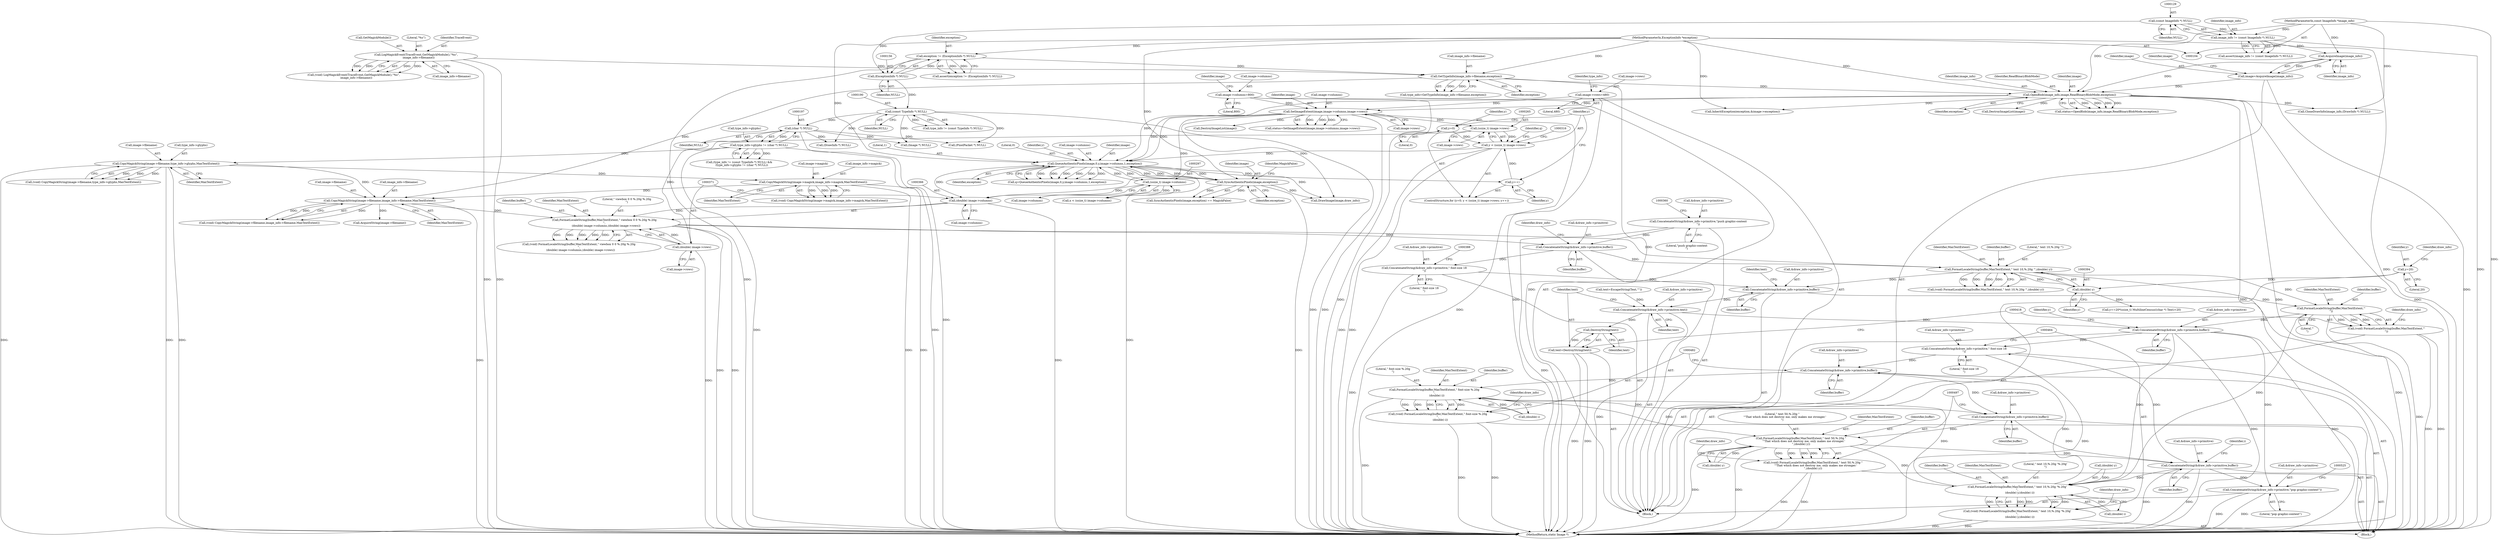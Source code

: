 digraph "0_ImageMagick_f6e9d0d9955e85bdd7540b251cd50d598dacc5e6_65@pointer" {
"1000396" [label="(Call,ConcatenateString(&draw_info->primitive,buffer))"];
"1000381" [label="(Call,ConcatenateString(&draw_info->primitive,\" font-size 18\n\"))"];
"1000375" [label="(Call,ConcatenateString(&draw_info->primitive,buffer))"];
"1000353" [label="(Call,ConcatenateString(&draw_info->primitive,\"push graphic-context\n\"))"];
"1000361" [label="(Call,FormatLocaleString(buffer,MaxTextExtent,\" viewbox 0 0 %.20g %.20g\n\",\n    (double) image->columns,(double) image->rows))"];
"1000327" [label="(Call,CopyMagickString(image->filename,image_info->filename,MaxTextExtent))"];
"1000201" [label="(Call,CopyMagickString(image->filename,type_info->glyphs,MaxTextExtent))"];
"1000192" [label="(Call,type_info->glyphs != (char *) NULL)"];
"1000196" [label="(Call,(char *) NULL)"];
"1000189" [label="(Call,(const TypeInfo *) NULL)"];
"1000155" [label="(Call,(ExceptionInfo *) NULL)"];
"1000128" [label="(Call,(const ImageInfo *) NULL)"];
"1000180" [label="(Call,GetTypeInfo(image_info->filename,exception))"];
"1000145" [label="(Call,LogMagickEvent(TraceEvent,GetMagickModule(),\"%s\",\n      image_info->filename))"];
"1000153" [label="(Call,exception != (ExceptionInfo *) NULL)"];
"1000106" [label="(MethodParameterIn,ExceptionInfo *exception)"];
"1000317" [label="(Call,CopyMagickString(image->magick,image_info->magick,MaxTextExtent))"];
"1000365" [label="(Call,(double) image->columns)"];
"1000296" [label="(Call,(ssize_t) image->columns)"];
"1000274" [label="(Call,QueueAuthenticPixels(image,0,y,image->columns,1,exception))"];
"1000310" [label="(Call,SyncAuthenticPixels(image,exception))"];
"1000231" [label="(Call,SetImageExtent(image,image->columns,image->rows))"];
"1000211" [label="(Call,OpenBlob(image_info,image,ReadBinaryBlobMode,exception))"];
"1000166" [label="(Call,AcquireImage(image_info))"];
"1000126" [label="(Call,image_info != (const ImageInfo *) NULL)"];
"1000105" [label="(MethodParameterIn,const ImageInfo *image_info)"];
"1000164" [label="(Call,image=AcquireImage(image_info))"];
"1000168" [label="(Call,image->columns=800)"];
"1000173" [label="(Call,image->rows=480)"];
"1000262" [label="(Call,y < (ssize_t) image->rows)"];
"1000259" [label="(Call,y=0)"];
"1000269" [label="(Call,y++)"];
"1000264" [label="(Call,(ssize_t) image->rows)"];
"1000370" [label="(Call,(double) image->rows)"];
"1000389" [label="(Call,FormatLocaleString(buffer,MaxTextExtent,\" text 10,%.20g '\",(double) y))"];
"1000393" [label="(Call,(double) y)"];
"1000335" [label="(Call,y=20)"];
"1000407" [label="(Call,ConcatenateString(&draw_info->primitive,text))"];
"1000415" [label="(Call,DestroyString(text))"];
"1000413" [label="(Call,text=DestroyString(text))"];
"1000423" [label="(Call,ConcatenateString(&draw_info->primitive,buffer))"];
"1000457" [label="(Call,ConcatenateString(&draw_info->primitive,\" font-size 18\n\"))"];
"1000475" [label="(Call,ConcatenateString(&draw_info->primitive,buffer))"];
"1000483" [label="(Call,FormatLocaleString(buffer,MaxTextExtent,\" font-size %.20g\n\",\n      (double) i))"];
"1000481" [label="(Call,(void) FormatLocaleString(buffer,MaxTextExtent,\" font-size %.20g\n\",\n      (double) i))"];
"1000490" [label="(Call,ConcatenateString(&draw_info->primitive,buffer))"];
"1000498" [label="(Call,FormatLocaleString(buffer,MaxTextExtent,\" text 50,%.20g \"\n      \"'That which does not destroy me, only makes me stronger.'\n\",(double) y))"];
"1000465" [label="(Call,FormatLocaleString(buffer,MaxTextExtent,\" text 10,%.20g '%.20g'\n\",\n      (double) y,(double) i))"];
"1000463" [label="(Call,(void) FormatLocaleString(buffer,MaxTextExtent,\" text 10,%.20g '%.20g'\n\",\n      (double) y,(double) i))"];
"1000496" [label="(Call,(void) FormatLocaleString(buffer,MaxTextExtent,\" text 50,%.20g \"\n      \"'That which does not destroy me, only makes me stronger.'\n\",(double) y))"];
"1000505" [label="(Call,ConcatenateString(&draw_info->primitive,buffer))"];
"1000518" [label="(Call,ConcatenateString(&draw_info->primitive,\"pop graphic-context\"))"];
"1000419" [label="(Call,FormatLocaleString(buffer,MaxTextExtent,\"'\n\"))"];
"1000417" [label="(Call,(void) FormatLocaleString(buffer,MaxTextExtent,\"'\n\"))"];
"1000309" [label="(Call,SyncAuthenticPixels(image,exception) == MagickFalse)"];
"1000146" [label="(Identifier,TraceEvent)"];
"1000339" [label="(Identifier,draw_info)"];
"1000145" [label="(Call,LogMagickEvent(TraceEvent,GetMagickModule(),\"%s\",\n      image_info->filename))"];
"1000386" [label="(Literal,\" font-size 18\n\")"];
"1000311" [label="(Identifier,image)"];
"1000376" [label="(Call,&draw_info->primitive)"];
"1000417" [label="(Call,(void) FormatLocaleString(buffer,MaxTextExtent,\"'\n\"))"];
"1000413" [label="(Call,text=DestroyString(text))"];
"1000486" [label="(Literal,\" font-size %.20g\n\")"];
"1000193" [label="(Call,type_info->glyphs)"];
"1000186" [label="(Call,(type_info != (const TypeInfo *) NULL) &&\n      (type_info->glyphs != (char *) NULL))"];
"1000335" [label="(Call,y=20)"];
"1000419" [label="(Call,FormatLocaleString(buffer,MaxTextExtent,\"'\n\"))"];
"1000170" [label="(Identifier,image)"];
"1000258" [label="(ControlStructure,for (y=0; y < (ssize_t) image->rows; y++))"];
"1000422" [label="(Literal,\"'\n\")"];
"1000382" [label="(Call,&draw_info->primitive)"];
"1000498" [label="(Call,FormatLocaleString(buffer,MaxTextExtent,\" text 50,%.20g \"\n      \"'That which does not destroy me, only makes me stronger.'\n\",(double) y))"];
"1000416" [label="(Identifier,text)"];
"1000364" [label="(Literal,\" viewbox 0 0 %.20g %.20g\n\")"];
"1000318" [label="(Call,image->magick)"];
"1000166" [label="(Call,AcquireImage(image_info))"];
"1000331" [label="(Call,image_info->filename)"];
"1000181" [label="(Call,image_info->filename)"];
"1000294" [label="(Call,x < (ssize_t) image->columns)"];
"1000428" [label="(Identifier,buffer)"];
"1000420" [label="(Identifier,buffer)"];
"1000403" [label="(Identifier,text)"];
"1000281" [label="(Literal,1)"];
"1000276" [label="(Literal,0)"];
"1000263" [label="(Identifier,y)"];
"1000362" [label="(Identifier,buffer)"];
"1000465" [label="(Call,FormatLocaleString(buffer,MaxTextExtent,\" text 10,%.20g '%.20g'\n\",\n      (double) y,(double) i))"];
"1000500" [label="(Identifier,MaxTextExtent)"];
"1000458" [label="(Call,&draw_info->primitive)"];
"1000213" [label="(Identifier,image)"];
"1000251" [label="(Call,DestroyImageList(image))"];
"1000215" [label="(Identifier,exception)"];
"1000179" [label="(Identifier,type_info)"];
"1000205" [label="(Call,type_info->glyphs)"];
"1000260" [label="(Identifier,y)"];
"1000202" [label="(Call,image->filename)"];
"1000407" [label="(Call,ConcatenateString(&draw_info->primitive,text))"];
"1000201" [label="(Call,CopyMagickString(image->filename,type_info->glyphs,MaxTextExtent))"];
"1000154" [label="(Identifier,exception)"];
"1000499" [label="(Identifier,buffer)"];
"1000493" [label="(Identifier,draw_info)"];
"1000336" [label="(Identifier,y)"];
"1000483" [label="(Call,FormatLocaleString(buffer,MaxTextExtent,\" font-size %.20g\n\",\n      (double) i))"];
"1000505" [label="(Call,ConcatenateString(&draw_info->primitive,buffer))"];
"1000421" [label="(Identifier,MaxTextExtent)"];
"1000130" [label="(Identifier,NULL)"];
"1000540" [label="(MethodReturn,static Image *)"];
"1000192" [label="(Call,type_info->glyphs != (char *) NULL)"];
"1000491" [label="(Call,&draw_info->primitive)"];
"1000286" [label="(Call,(PixelPacket *) NULL)"];
"1000508" [label="(Identifier,draw_info)"];
"1000277" [label="(Identifier,y)"];
"1000472" [label="(Call,(double) i)"];
"1000278" [label="(Call,image->columns)"];
"1000462" [label="(Literal,\" font-size 18\n\")"];
"1000212" [label="(Identifier,image_info)"];
"1000189" [label="(Call,(const TypeInfo *) NULL)"];
"1000393" [label="(Call,(double) y)"];
"1000487" [label="(Call,(double) i)"];
"1000423" [label="(Call,ConcatenateString(&draw_info->primitive,buffer))"];
"1000526" [label="(Call,DrawImage(image,draw_info))"];
"1000315" [label="(Call,(void) CopyMagickString(image->magick,image_info->magick,MaxTextExtent))"];
"1000296" [label="(Call,(ssize_t) image->columns)"];
"1000175" [label="(Identifier,image)"];
"1000164" [label="(Call,image=AcquireImage(image_info))"];
"1000168" [label="(Call,image->columns=800)"];
"1000269" [label="(Call,y++)"];
"1000485" [label="(Identifier,MaxTextExtent)"];
"1000506" [label="(Call,&draw_info->primitive)"];
"1000226" [label="(Call,(Image *) NULL)"];
"1000273" [label="(Identifier,q)"];
"1000147" [label="(Call,GetMagickModule())"];
"1000261" [label="(Literal,0)"];
"1000412" [label="(Identifier,text)"];
"1000415" [label="(Call,DestroyString(text))"];
"1000457" [label="(Call,ConcatenateString(&draw_info->primitive,\" font-size 18\n\"))"];
"1000451" [label="(Block,)"];
"1000476" [label="(Call,&draw_info->primitive)"];
"1000312" [label="(Identifier,exception)"];
"1000480" [label="(Identifier,buffer)"];
"1000359" [label="(Call,(void) FormatLocaleString(buffer,MaxTextExtent,\" viewbox 0 0 %.20g %.20g\n\",\n    (double) image->columns,(double) image->rows))"];
"1000502" [label="(Call,(double) y)"];
"1000196" [label="(Call,(char *) NULL)"];
"1000229" [label="(Call,status=SetImageExtent(image,image->columns,image->rows))"];
"1000157" [label="(Identifier,NULL)"];
"1000223" [label="(Call,DestroyImageList(image))"];
"1000387" [label="(Call,(void) FormatLocaleString(buffer,MaxTextExtent,\" text 10,%.20g '\",(double) y))"];
"1000402" [label="(Call,text=EscapeString(Text,'\"'))"];
"1000363" [label="(Identifier,MaxTextExtent)"];
"1000349" [label="(Call,AcquireString(image->filename))"];
"1000153" [label="(Call,exception != (ExceptionInfo *) NULL)"];
"1000211" [label="(Call,OpenBlob(image_info,image,ReadBinaryBlobMode,exception))"];
"1000518" [label="(Call,ConcatenateString(&draw_info->primitive,\"pop graphic-context\"))"];
"1000173" [label="(Call,image->rows=480)"];
"1000107" [label="(Block,)"];
"1000429" [label="(Call,y+=20*(ssize_t) MultilineCensus((char *) Text)+20)"];
"1000484" [label="(Identifier,buffer)"];
"1000262" [label="(Call,y < (ssize_t) image->rows)"];
"1000187" [label="(Call,type_info != (const TypeInfo *) NULL)"];
"1000270" [label="(Identifier,y)"];
"1000105" [label="(MethodParameterIn,const ImageInfo *image_info)"];
"1000490" [label="(Call,ConcatenateString(&draw_info->primitive,buffer))"];
"1000469" [label="(Call,(double) y)"];
"1000414" [label="(Identifier,text)"];
"1000172" [label="(Literal,800)"];
"1000327" [label="(Call,CopyMagickString(image->filename,image_info->filename,MaxTextExtent))"];
"1000165" [label="(Identifier,image)"];
"1000232" [label="(Identifier,image)"];
"1000209" [label="(Call,status=OpenBlob(image_info,image,ReadBinaryBlobMode,exception))"];
"1000372" [label="(Call,image->rows)"];
"1000340" [label="(Call,CloneDrawInfo(image_info,(DrawInfo *) NULL))"];
"1000354" [label="(Call,&draw_info->primitive)"];
"1000236" [label="(Call,image->rows)"];
"1000342" [label="(Call,(DrawInfo *) NULL)"];
"1000282" [label="(Identifier,exception)"];
"1000199" [label="(Call,(void) CopyMagickString(image->filename,type_info->glyphs,MaxTextExtent))"];
"1000155" [label="(Call,(ExceptionInfo *) NULL)"];
"1000408" [label="(Call,&draw_info->primitive)"];
"1000143" [label="(Call,(void) LogMagickEvent(TraceEvent,GetMagickModule(),\"%s\",\n      image_info->filename))"];
"1000177" [label="(Literal,480)"];
"1000381" [label="(Call,ConcatenateString(&draw_info->primitive,\" font-size 18\n\"))"];
"1000167" [label="(Identifier,image_info)"];
"1000184" [label="(Identifier,exception)"];
"1000214" [label="(Identifier,ReadBinaryBlobMode)"];
"1000395" [label="(Identifier,y)"];
"1000174" [label="(Call,image->rows)"];
"1000481" [label="(Call,(void) FormatLocaleString(buffer,MaxTextExtent,\" font-size %.20g\n\",\n      (double) i))"];
"1000208" [label="(Identifier,MaxTextExtent)"];
"1000128" [label="(Call,(const ImageInfo *) NULL)"];
"1000324" [label="(Identifier,MaxTextExtent)"];
"1000463" [label="(Call,(void) FormatLocaleString(buffer,MaxTextExtent,\" text 10,%.20g '%.20g'\n\",\n      (double) y,(double) i))"];
"1000519" [label="(Call,&draw_info->primitive)"];
"1000358" [label="(Literal,\"push graphic-context\n\")"];
"1000106" [label="(MethodParameterIn,ExceptionInfo *exception)"];
"1000466" [label="(Identifier,buffer)"];
"1000274" [label="(Call,QueueAuthenticPixels(image,0,y,image->columns,1,exception))"];
"1000298" [label="(Call,image->columns)"];
"1000397" [label="(Call,&draw_info->primitive)"];
"1000191" [label="(Identifier,NULL)"];
"1000496" [label="(Call,(void) FormatLocaleString(buffer,MaxTextExtent,\" text 50,%.20g \"\n      \"'That which does not destroy me, only makes me stronger.'\n\",(double) y))"];
"1000365" [label="(Call,(double) image->columns)"];
"1000149" [label="(Call,image_info->filename)"];
"1000272" [label="(Call,q=QueueAuthenticPixels(image,0,y,image->columns,1,exception))"];
"1000264" [label="(Call,(ssize_t) image->rows)"];
"1000523" [label="(Literal,\"pop graphic-context\")"];
"1000361" [label="(Call,FormatLocaleString(buffer,MaxTextExtent,\" viewbox 0 0 %.20g %.20g\n\",\n    (double) image->columns,(double) image->rows))"];
"1000313" [label="(Identifier,MagickFalse)"];
"1000513" [label="(Identifier,i)"];
"1000266" [label="(Call,image->rows)"];
"1000389" [label="(Call,FormatLocaleString(buffer,MaxTextExtent,\" text 10,%.20g '\",(double) y))"];
"1000495" [label="(Identifier,buffer)"];
"1000317" [label="(Call,CopyMagickString(image->magick,image_info->magick,MaxTextExtent))"];
"1000334" [label="(Identifier,MaxTextExtent)"];
"1000233" [label="(Call,image->columns)"];
"1000353" [label="(Call,ConcatenateString(&draw_info->primitive,\"push graphic-context\n\"))"];
"1000510" [label="(Identifier,buffer)"];
"1000244" [label="(Call,InheritException(exception,&image->exception))"];
"1000380" [label="(Identifier,buffer)"];
"1000467" [label="(Identifier,MaxTextExtent)"];
"1000275" [label="(Identifier,image)"];
"1000152" [label="(Call,assert(exception != (ExceptionInfo *) NULL))"];
"1000126" [label="(Call,image_info != (const ImageInfo *) NULL)"];
"1000391" [label="(Identifier,MaxTextExtent)"];
"1000325" [label="(Call,(void) CopyMagickString(image->filename,image_info->filename,MaxTextExtent))"];
"1000180" [label="(Call,GetTypeInfo(image_info->filename,exception))"];
"1000321" [label="(Call,image_info->magick)"];
"1000127" [label="(Identifier,image_info)"];
"1000424" [label="(Call,&draw_info->primitive)"];
"1000148" [label="(Literal,\"%s\")"];
"1000198" [label="(Identifier,NULL)"];
"1000125" [label="(Call,assert(image_info != (const ImageInfo *) NULL))"];
"1000401" [label="(Identifier,buffer)"];
"1000478" [label="(Identifier,draw_info)"];
"1000384" [label="(Identifier,draw_info)"];
"1000178" [label="(Call,type_info=GetTypeInfo(image_info->filename,exception))"];
"1000396" [label="(Call,ConcatenateString(&draw_info->primitive,buffer))"];
"1000259" [label="(Call,y=0)"];
"1000390" [label="(Identifier,buffer)"];
"1000375" [label="(Call,ConcatenateString(&draw_info->primitive,buffer))"];
"1000328" [label="(Call,image->filename)"];
"1000468" [label="(Literal,\" text 10,%.20g '%.20g'\n\")"];
"1000367" [label="(Call,image->columns)"];
"1000169" [label="(Call,image->columns)"];
"1000501" [label="(Literal,\" text 50,%.20g \"\n      \"'That which does not destroy me, only makes me stronger.'\n\")"];
"1000426" [label="(Identifier,draw_info)"];
"1000231" [label="(Call,SetImageExtent(image,image->columns,image->rows))"];
"1000337" [label="(Literal,20)"];
"1000430" [label="(Identifier,y)"];
"1000475" [label="(Call,ConcatenateString(&draw_info->primitive,buffer))"];
"1000310" [label="(Call,SyncAuthenticPixels(image,exception))"];
"1000392" [label="(Literal,\" text 10,%.20g '\")"];
"1000370" [label="(Call,(double) image->rows)"];
"1000396" -> "1000107"  [label="AST: "];
"1000396" -> "1000401"  [label="CFG: "];
"1000397" -> "1000396"  [label="AST: "];
"1000401" -> "1000396"  [label="AST: "];
"1000403" -> "1000396"  [label="CFG: "];
"1000381" -> "1000396"  [label="DDG: "];
"1000389" -> "1000396"  [label="DDG: "];
"1000396" -> "1000407"  [label="DDG: "];
"1000396" -> "1000419"  [label="DDG: "];
"1000381" -> "1000107"  [label="AST: "];
"1000381" -> "1000386"  [label="CFG: "];
"1000382" -> "1000381"  [label="AST: "];
"1000386" -> "1000381"  [label="AST: "];
"1000388" -> "1000381"  [label="CFG: "];
"1000381" -> "1000540"  [label="DDG: "];
"1000375" -> "1000381"  [label="DDG: "];
"1000375" -> "1000107"  [label="AST: "];
"1000375" -> "1000380"  [label="CFG: "];
"1000376" -> "1000375"  [label="AST: "];
"1000380" -> "1000375"  [label="AST: "];
"1000384" -> "1000375"  [label="CFG: "];
"1000353" -> "1000375"  [label="DDG: "];
"1000361" -> "1000375"  [label="DDG: "];
"1000375" -> "1000389"  [label="DDG: "];
"1000353" -> "1000107"  [label="AST: "];
"1000353" -> "1000358"  [label="CFG: "];
"1000354" -> "1000353"  [label="AST: "];
"1000358" -> "1000353"  [label="AST: "];
"1000360" -> "1000353"  [label="CFG: "];
"1000353" -> "1000540"  [label="DDG: "];
"1000361" -> "1000359"  [label="AST: "];
"1000361" -> "1000370"  [label="CFG: "];
"1000362" -> "1000361"  [label="AST: "];
"1000363" -> "1000361"  [label="AST: "];
"1000364" -> "1000361"  [label="AST: "];
"1000365" -> "1000361"  [label="AST: "];
"1000370" -> "1000361"  [label="AST: "];
"1000359" -> "1000361"  [label="CFG: "];
"1000361" -> "1000540"  [label="DDG: "];
"1000361" -> "1000540"  [label="DDG: "];
"1000361" -> "1000359"  [label="DDG: "];
"1000361" -> "1000359"  [label="DDG: "];
"1000361" -> "1000359"  [label="DDG: "];
"1000361" -> "1000359"  [label="DDG: "];
"1000361" -> "1000359"  [label="DDG: "];
"1000327" -> "1000361"  [label="DDG: "];
"1000365" -> "1000361"  [label="DDG: "];
"1000370" -> "1000361"  [label="DDG: "];
"1000361" -> "1000389"  [label="DDG: "];
"1000327" -> "1000325"  [label="AST: "];
"1000327" -> "1000334"  [label="CFG: "];
"1000328" -> "1000327"  [label="AST: "];
"1000331" -> "1000327"  [label="AST: "];
"1000334" -> "1000327"  [label="AST: "];
"1000325" -> "1000327"  [label="CFG: "];
"1000327" -> "1000540"  [label="DDG: "];
"1000327" -> "1000325"  [label="DDG: "];
"1000327" -> "1000325"  [label="DDG: "];
"1000327" -> "1000325"  [label="DDG: "];
"1000201" -> "1000327"  [label="DDG: "];
"1000180" -> "1000327"  [label="DDG: "];
"1000317" -> "1000327"  [label="DDG: "];
"1000327" -> "1000349"  [label="DDG: "];
"1000201" -> "1000199"  [label="AST: "];
"1000201" -> "1000208"  [label="CFG: "];
"1000202" -> "1000201"  [label="AST: "];
"1000205" -> "1000201"  [label="AST: "];
"1000208" -> "1000201"  [label="AST: "];
"1000199" -> "1000201"  [label="CFG: "];
"1000201" -> "1000540"  [label="DDG: "];
"1000201" -> "1000540"  [label="DDG: "];
"1000201" -> "1000540"  [label="DDG: "];
"1000201" -> "1000199"  [label="DDG: "];
"1000201" -> "1000199"  [label="DDG: "];
"1000201" -> "1000199"  [label="DDG: "];
"1000192" -> "1000201"  [label="DDG: "];
"1000201" -> "1000317"  [label="DDG: "];
"1000192" -> "1000186"  [label="AST: "];
"1000192" -> "1000196"  [label="CFG: "];
"1000193" -> "1000192"  [label="AST: "];
"1000196" -> "1000192"  [label="AST: "];
"1000186" -> "1000192"  [label="CFG: "];
"1000192" -> "1000540"  [label="DDG: "];
"1000192" -> "1000540"  [label="DDG: "];
"1000192" -> "1000186"  [label="DDG: "];
"1000192" -> "1000186"  [label="DDG: "];
"1000196" -> "1000192"  [label="DDG: "];
"1000196" -> "1000198"  [label="CFG: "];
"1000197" -> "1000196"  [label="AST: "];
"1000198" -> "1000196"  [label="AST: "];
"1000196" -> "1000540"  [label="DDG: "];
"1000189" -> "1000196"  [label="DDG: "];
"1000196" -> "1000226"  [label="DDG: "];
"1000196" -> "1000286"  [label="DDG: "];
"1000196" -> "1000342"  [label="DDG: "];
"1000189" -> "1000187"  [label="AST: "];
"1000189" -> "1000191"  [label="CFG: "];
"1000190" -> "1000189"  [label="AST: "];
"1000191" -> "1000189"  [label="AST: "];
"1000187" -> "1000189"  [label="CFG: "];
"1000189" -> "1000540"  [label="DDG: "];
"1000189" -> "1000187"  [label="DDG: "];
"1000155" -> "1000189"  [label="DDG: "];
"1000189" -> "1000226"  [label="DDG: "];
"1000189" -> "1000286"  [label="DDG: "];
"1000189" -> "1000342"  [label="DDG: "];
"1000155" -> "1000153"  [label="AST: "];
"1000155" -> "1000157"  [label="CFG: "];
"1000156" -> "1000155"  [label="AST: "];
"1000157" -> "1000155"  [label="AST: "];
"1000153" -> "1000155"  [label="CFG: "];
"1000155" -> "1000153"  [label="DDG: "];
"1000128" -> "1000155"  [label="DDG: "];
"1000128" -> "1000126"  [label="AST: "];
"1000128" -> "1000130"  [label="CFG: "];
"1000129" -> "1000128"  [label="AST: "];
"1000130" -> "1000128"  [label="AST: "];
"1000126" -> "1000128"  [label="CFG: "];
"1000128" -> "1000126"  [label="DDG: "];
"1000180" -> "1000178"  [label="AST: "];
"1000180" -> "1000184"  [label="CFG: "];
"1000181" -> "1000180"  [label="AST: "];
"1000184" -> "1000180"  [label="AST: "];
"1000178" -> "1000180"  [label="CFG: "];
"1000180" -> "1000540"  [label="DDG: "];
"1000180" -> "1000178"  [label="DDG: "];
"1000180" -> "1000178"  [label="DDG: "];
"1000145" -> "1000180"  [label="DDG: "];
"1000153" -> "1000180"  [label="DDG: "];
"1000106" -> "1000180"  [label="DDG: "];
"1000180" -> "1000211"  [label="DDG: "];
"1000145" -> "1000143"  [label="AST: "];
"1000145" -> "1000149"  [label="CFG: "];
"1000146" -> "1000145"  [label="AST: "];
"1000147" -> "1000145"  [label="AST: "];
"1000148" -> "1000145"  [label="AST: "];
"1000149" -> "1000145"  [label="AST: "];
"1000143" -> "1000145"  [label="CFG: "];
"1000145" -> "1000540"  [label="DDG: "];
"1000145" -> "1000540"  [label="DDG: "];
"1000145" -> "1000143"  [label="DDG: "];
"1000145" -> "1000143"  [label="DDG: "];
"1000145" -> "1000143"  [label="DDG: "];
"1000145" -> "1000143"  [label="DDG: "];
"1000153" -> "1000152"  [label="AST: "];
"1000154" -> "1000153"  [label="AST: "];
"1000152" -> "1000153"  [label="CFG: "];
"1000153" -> "1000540"  [label="DDG: "];
"1000153" -> "1000152"  [label="DDG: "];
"1000153" -> "1000152"  [label="DDG: "];
"1000106" -> "1000153"  [label="DDG: "];
"1000106" -> "1000104"  [label="AST: "];
"1000106" -> "1000540"  [label="DDG: "];
"1000106" -> "1000211"  [label="DDG: "];
"1000106" -> "1000244"  [label="DDG: "];
"1000106" -> "1000274"  [label="DDG: "];
"1000106" -> "1000310"  [label="DDG: "];
"1000317" -> "1000315"  [label="AST: "];
"1000317" -> "1000324"  [label="CFG: "];
"1000318" -> "1000317"  [label="AST: "];
"1000321" -> "1000317"  [label="AST: "];
"1000324" -> "1000317"  [label="AST: "];
"1000315" -> "1000317"  [label="CFG: "];
"1000317" -> "1000540"  [label="DDG: "];
"1000317" -> "1000540"  [label="DDG: "];
"1000317" -> "1000315"  [label="DDG: "];
"1000317" -> "1000315"  [label="DDG: "];
"1000317" -> "1000315"  [label="DDG: "];
"1000365" -> "1000367"  [label="CFG: "];
"1000366" -> "1000365"  [label="AST: "];
"1000367" -> "1000365"  [label="AST: "];
"1000371" -> "1000365"  [label="CFG: "];
"1000365" -> "1000540"  [label="DDG: "];
"1000296" -> "1000365"  [label="DDG: "];
"1000231" -> "1000365"  [label="DDG: "];
"1000274" -> "1000365"  [label="DDG: "];
"1000296" -> "1000294"  [label="AST: "];
"1000296" -> "1000298"  [label="CFG: "];
"1000297" -> "1000296"  [label="AST: "];
"1000298" -> "1000296"  [label="AST: "];
"1000294" -> "1000296"  [label="CFG: "];
"1000296" -> "1000274"  [label="DDG: "];
"1000296" -> "1000294"  [label="DDG: "];
"1000274" -> "1000296"  [label="DDG: "];
"1000274" -> "1000272"  [label="AST: "];
"1000274" -> "1000282"  [label="CFG: "];
"1000275" -> "1000274"  [label="AST: "];
"1000276" -> "1000274"  [label="AST: "];
"1000277" -> "1000274"  [label="AST: "];
"1000278" -> "1000274"  [label="AST: "];
"1000281" -> "1000274"  [label="AST: "];
"1000282" -> "1000274"  [label="AST: "];
"1000272" -> "1000274"  [label="CFG: "];
"1000274" -> "1000540"  [label="DDG: "];
"1000274" -> "1000269"  [label="DDG: "];
"1000274" -> "1000272"  [label="DDG: "];
"1000274" -> "1000272"  [label="DDG: "];
"1000274" -> "1000272"  [label="DDG: "];
"1000274" -> "1000272"  [label="DDG: "];
"1000274" -> "1000272"  [label="DDG: "];
"1000274" -> "1000272"  [label="DDG: "];
"1000310" -> "1000274"  [label="DDG: "];
"1000310" -> "1000274"  [label="DDG: "];
"1000231" -> "1000274"  [label="DDG: "];
"1000231" -> "1000274"  [label="DDG: "];
"1000262" -> "1000274"  [label="DDG: "];
"1000211" -> "1000274"  [label="DDG: "];
"1000274" -> "1000310"  [label="DDG: "];
"1000274" -> "1000310"  [label="DDG: "];
"1000274" -> "1000526"  [label="DDG: "];
"1000310" -> "1000309"  [label="AST: "];
"1000310" -> "1000312"  [label="CFG: "];
"1000311" -> "1000310"  [label="AST: "];
"1000312" -> "1000310"  [label="AST: "];
"1000313" -> "1000310"  [label="CFG: "];
"1000310" -> "1000540"  [label="DDG: "];
"1000310" -> "1000309"  [label="DDG: "];
"1000310" -> "1000309"  [label="DDG: "];
"1000310" -> "1000526"  [label="DDG: "];
"1000231" -> "1000229"  [label="AST: "];
"1000231" -> "1000236"  [label="CFG: "];
"1000232" -> "1000231"  [label="AST: "];
"1000233" -> "1000231"  [label="AST: "];
"1000236" -> "1000231"  [label="AST: "];
"1000229" -> "1000231"  [label="CFG: "];
"1000231" -> "1000540"  [label="DDG: "];
"1000231" -> "1000540"  [label="DDG: "];
"1000231" -> "1000229"  [label="DDG: "];
"1000231" -> "1000229"  [label="DDG: "];
"1000231" -> "1000229"  [label="DDG: "];
"1000211" -> "1000231"  [label="DDG: "];
"1000168" -> "1000231"  [label="DDG: "];
"1000173" -> "1000231"  [label="DDG: "];
"1000231" -> "1000251"  [label="DDG: "];
"1000231" -> "1000264"  [label="DDG: "];
"1000231" -> "1000526"  [label="DDG: "];
"1000211" -> "1000209"  [label="AST: "];
"1000211" -> "1000215"  [label="CFG: "];
"1000212" -> "1000211"  [label="AST: "];
"1000213" -> "1000211"  [label="AST: "];
"1000214" -> "1000211"  [label="AST: "];
"1000215" -> "1000211"  [label="AST: "];
"1000209" -> "1000211"  [label="CFG: "];
"1000211" -> "1000540"  [label="DDG: "];
"1000211" -> "1000540"  [label="DDG: "];
"1000211" -> "1000540"  [label="DDG: "];
"1000211" -> "1000209"  [label="DDG: "];
"1000211" -> "1000209"  [label="DDG: "];
"1000211" -> "1000209"  [label="DDG: "];
"1000211" -> "1000209"  [label="DDG: "];
"1000166" -> "1000211"  [label="DDG: "];
"1000105" -> "1000211"  [label="DDG: "];
"1000164" -> "1000211"  [label="DDG: "];
"1000211" -> "1000223"  [label="DDG: "];
"1000211" -> "1000244"  [label="DDG: "];
"1000211" -> "1000340"  [label="DDG: "];
"1000166" -> "1000164"  [label="AST: "];
"1000166" -> "1000167"  [label="CFG: "];
"1000167" -> "1000166"  [label="AST: "];
"1000164" -> "1000166"  [label="CFG: "];
"1000166" -> "1000164"  [label="DDG: "];
"1000126" -> "1000166"  [label="DDG: "];
"1000105" -> "1000166"  [label="DDG: "];
"1000126" -> "1000125"  [label="AST: "];
"1000127" -> "1000126"  [label="AST: "];
"1000125" -> "1000126"  [label="CFG: "];
"1000126" -> "1000540"  [label="DDG: "];
"1000126" -> "1000125"  [label="DDG: "];
"1000126" -> "1000125"  [label="DDG: "];
"1000105" -> "1000126"  [label="DDG: "];
"1000105" -> "1000104"  [label="AST: "];
"1000105" -> "1000540"  [label="DDG: "];
"1000105" -> "1000340"  [label="DDG: "];
"1000164" -> "1000107"  [label="AST: "];
"1000165" -> "1000164"  [label="AST: "];
"1000170" -> "1000164"  [label="CFG: "];
"1000164" -> "1000540"  [label="DDG: "];
"1000168" -> "1000107"  [label="AST: "];
"1000168" -> "1000172"  [label="CFG: "];
"1000169" -> "1000168"  [label="AST: "];
"1000172" -> "1000168"  [label="AST: "];
"1000175" -> "1000168"  [label="CFG: "];
"1000168" -> "1000540"  [label="DDG: "];
"1000173" -> "1000107"  [label="AST: "];
"1000173" -> "1000177"  [label="CFG: "];
"1000174" -> "1000173"  [label="AST: "];
"1000177" -> "1000173"  [label="AST: "];
"1000179" -> "1000173"  [label="CFG: "];
"1000173" -> "1000540"  [label="DDG: "];
"1000262" -> "1000258"  [label="AST: "];
"1000262" -> "1000264"  [label="CFG: "];
"1000263" -> "1000262"  [label="AST: "];
"1000264" -> "1000262"  [label="AST: "];
"1000273" -> "1000262"  [label="CFG: "];
"1000316" -> "1000262"  [label="CFG: "];
"1000262" -> "1000540"  [label="DDG: "];
"1000262" -> "1000540"  [label="DDG: "];
"1000259" -> "1000262"  [label="DDG: "];
"1000269" -> "1000262"  [label="DDG: "];
"1000264" -> "1000262"  [label="DDG: "];
"1000259" -> "1000258"  [label="AST: "];
"1000259" -> "1000261"  [label="CFG: "];
"1000260" -> "1000259"  [label="AST: "];
"1000261" -> "1000259"  [label="AST: "];
"1000263" -> "1000259"  [label="CFG: "];
"1000269" -> "1000258"  [label="AST: "];
"1000269" -> "1000270"  [label="CFG: "];
"1000270" -> "1000269"  [label="AST: "];
"1000263" -> "1000269"  [label="CFG: "];
"1000264" -> "1000266"  [label="CFG: "];
"1000265" -> "1000264"  [label="AST: "];
"1000266" -> "1000264"  [label="AST: "];
"1000264" -> "1000370"  [label="DDG: "];
"1000370" -> "1000372"  [label="CFG: "];
"1000371" -> "1000370"  [label="AST: "];
"1000372" -> "1000370"  [label="AST: "];
"1000370" -> "1000540"  [label="DDG: "];
"1000389" -> "1000387"  [label="AST: "];
"1000389" -> "1000393"  [label="CFG: "];
"1000390" -> "1000389"  [label="AST: "];
"1000391" -> "1000389"  [label="AST: "];
"1000392" -> "1000389"  [label="AST: "];
"1000393" -> "1000389"  [label="AST: "];
"1000387" -> "1000389"  [label="CFG: "];
"1000389" -> "1000540"  [label="DDG: "];
"1000389" -> "1000387"  [label="DDG: "];
"1000389" -> "1000387"  [label="DDG: "];
"1000389" -> "1000387"  [label="DDG: "];
"1000389" -> "1000387"  [label="DDG: "];
"1000393" -> "1000389"  [label="DDG: "];
"1000389" -> "1000419"  [label="DDG: "];
"1000393" -> "1000395"  [label="CFG: "];
"1000394" -> "1000393"  [label="AST: "];
"1000395" -> "1000393"  [label="AST: "];
"1000335" -> "1000393"  [label="DDG: "];
"1000393" -> "1000429"  [label="DDG: "];
"1000335" -> "1000107"  [label="AST: "];
"1000335" -> "1000337"  [label="CFG: "];
"1000336" -> "1000335"  [label="AST: "];
"1000337" -> "1000335"  [label="AST: "];
"1000339" -> "1000335"  [label="CFG: "];
"1000407" -> "1000107"  [label="AST: "];
"1000407" -> "1000412"  [label="CFG: "];
"1000408" -> "1000407"  [label="AST: "];
"1000412" -> "1000407"  [label="AST: "];
"1000414" -> "1000407"  [label="CFG: "];
"1000407" -> "1000540"  [label="DDG: "];
"1000402" -> "1000407"  [label="DDG: "];
"1000407" -> "1000415"  [label="DDG: "];
"1000407" -> "1000423"  [label="DDG: "];
"1000415" -> "1000413"  [label="AST: "];
"1000415" -> "1000416"  [label="CFG: "];
"1000416" -> "1000415"  [label="AST: "];
"1000413" -> "1000415"  [label="CFG: "];
"1000415" -> "1000413"  [label="DDG: "];
"1000413" -> "1000107"  [label="AST: "];
"1000414" -> "1000413"  [label="AST: "];
"1000418" -> "1000413"  [label="CFG: "];
"1000413" -> "1000540"  [label="DDG: "];
"1000413" -> "1000540"  [label="DDG: "];
"1000423" -> "1000107"  [label="AST: "];
"1000423" -> "1000428"  [label="CFG: "];
"1000424" -> "1000423"  [label="AST: "];
"1000428" -> "1000423"  [label="AST: "];
"1000430" -> "1000423"  [label="CFG: "];
"1000423" -> "1000540"  [label="DDG: "];
"1000423" -> "1000540"  [label="DDG: "];
"1000419" -> "1000423"  [label="DDG: "];
"1000423" -> "1000457"  [label="DDG: "];
"1000423" -> "1000465"  [label="DDG: "];
"1000423" -> "1000518"  [label="DDG: "];
"1000457" -> "1000451"  [label="AST: "];
"1000457" -> "1000462"  [label="CFG: "];
"1000458" -> "1000457"  [label="AST: "];
"1000462" -> "1000457"  [label="AST: "];
"1000464" -> "1000457"  [label="CFG: "];
"1000457" -> "1000540"  [label="DDG: "];
"1000505" -> "1000457"  [label="DDG: "];
"1000457" -> "1000475"  [label="DDG: "];
"1000475" -> "1000451"  [label="AST: "];
"1000475" -> "1000480"  [label="CFG: "];
"1000476" -> "1000475"  [label="AST: "];
"1000480" -> "1000475"  [label="AST: "];
"1000482" -> "1000475"  [label="CFG: "];
"1000465" -> "1000475"  [label="DDG: "];
"1000475" -> "1000483"  [label="DDG: "];
"1000475" -> "1000490"  [label="DDG: "];
"1000483" -> "1000481"  [label="AST: "];
"1000483" -> "1000487"  [label="CFG: "];
"1000484" -> "1000483"  [label="AST: "];
"1000485" -> "1000483"  [label="AST: "];
"1000486" -> "1000483"  [label="AST: "];
"1000487" -> "1000483"  [label="AST: "];
"1000481" -> "1000483"  [label="CFG: "];
"1000483" -> "1000540"  [label="DDG: "];
"1000483" -> "1000481"  [label="DDG: "];
"1000483" -> "1000481"  [label="DDG: "];
"1000483" -> "1000481"  [label="DDG: "];
"1000483" -> "1000481"  [label="DDG: "];
"1000465" -> "1000483"  [label="DDG: "];
"1000487" -> "1000483"  [label="DDG: "];
"1000483" -> "1000490"  [label="DDG: "];
"1000483" -> "1000498"  [label="DDG: "];
"1000481" -> "1000451"  [label="AST: "];
"1000482" -> "1000481"  [label="AST: "];
"1000493" -> "1000481"  [label="CFG: "];
"1000481" -> "1000540"  [label="DDG: "];
"1000481" -> "1000540"  [label="DDG: "];
"1000490" -> "1000451"  [label="AST: "];
"1000490" -> "1000495"  [label="CFG: "];
"1000491" -> "1000490"  [label="AST: "];
"1000495" -> "1000490"  [label="AST: "];
"1000497" -> "1000490"  [label="CFG: "];
"1000490" -> "1000498"  [label="DDG: "];
"1000490" -> "1000505"  [label="DDG: "];
"1000498" -> "1000496"  [label="AST: "];
"1000498" -> "1000502"  [label="CFG: "];
"1000499" -> "1000498"  [label="AST: "];
"1000500" -> "1000498"  [label="AST: "];
"1000501" -> "1000498"  [label="AST: "];
"1000502" -> "1000498"  [label="AST: "];
"1000496" -> "1000498"  [label="CFG: "];
"1000498" -> "1000540"  [label="DDG: "];
"1000498" -> "1000540"  [label="DDG: "];
"1000498" -> "1000465"  [label="DDG: "];
"1000498" -> "1000496"  [label="DDG: "];
"1000498" -> "1000496"  [label="DDG: "];
"1000498" -> "1000496"  [label="DDG: "];
"1000498" -> "1000496"  [label="DDG: "];
"1000502" -> "1000498"  [label="DDG: "];
"1000498" -> "1000505"  [label="DDG: "];
"1000465" -> "1000463"  [label="AST: "];
"1000465" -> "1000472"  [label="CFG: "];
"1000466" -> "1000465"  [label="AST: "];
"1000467" -> "1000465"  [label="AST: "];
"1000468" -> "1000465"  [label="AST: "];
"1000469" -> "1000465"  [label="AST: "];
"1000472" -> "1000465"  [label="AST: "];
"1000463" -> "1000465"  [label="CFG: "];
"1000465" -> "1000463"  [label="DDG: "];
"1000465" -> "1000463"  [label="DDG: "];
"1000465" -> "1000463"  [label="DDG: "];
"1000465" -> "1000463"  [label="DDG: "];
"1000465" -> "1000463"  [label="DDG: "];
"1000505" -> "1000465"  [label="DDG: "];
"1000419" -> "1000465"  [label="DDG: "];
"1000469" -> "1000465"  [label="DDG: "];
"1000472" -> "1000465"  [label="DDG: "];
"1000463" -> "1000451"  [label="AST: "];
"1000464" -> "1000463"  [label="AST: "];
"1000478" -> "1000463"  [label="CFG: "];
"1000463" -> "1000540"  [label="DDG: "];
"1000463" -> "1000540"  [label="DDG: "];
"1000496" -> "1000451"  [label="AST: "];
"1000497" -> "1000496"  [label="AST: "];
"1000508" -> "1000496"  [label="CFG: "];
"1000496" -> "1000540"  [label="DDG: "];
"1000496" -> "1000540"  [label="DDG: "];
"1000505" -> "1000451"  [label="AST: "];
"1000505" -> "1000510"  [label="CFG: "];
"1000506" -> "1000505"  [label="AST: "];
"1000510" -> "1000505"  [label="AST: "];
"1000513" -> "1000505"  [label="CFG: "];
"1000505" -> "1000540"  [label="DDG: "];
"1000505" -> "1000540"  [label="DDG: "];
"1000505" -> "1000518"  [label="DDG: "];
"1000518" -> "1000107"  [label="AST: "];
"1000518" -> "1000523"  [label="CFG: "];
"1000519" -> "1000518"  [label="AST: "];
"1000523" -> "1000518"  [label="AST: "];
"1000525" -> "1000518"  [label="CFG: "];
"1000518" -> "1000540"  [label="DDG: "];
"1000518" -> "1000540"  [label="DDG: "];
"1000419" -> "1000417"  [label="AST: "];
"1000419" -> "1000422"  [label="CFG: "];
"1000420" -> "1000419"  [label="AST: "];
"1000421" -> "1000419"  [label="AST: "];
"1000422" -> "1000419"  [label="AST: "];
"1000417" -> "1000419"  [label="CFG: "];
"1000419" -> "1000540"  [label="DDG: "];
"1000419" -> "1000417"  [label="DDG: "];
"1000419" -> "1000417"  [label="DDG: "];
"1000419" -> "1000417"  [label="DDG: "];
"1000417" -> "1000107"  [label="AST: "];
"1000418" -> "1000417"  [label="AST: "];
"1000426" -> "1000417"  [label="CFG: "];
"1000417" -> "1000540"  [label="DDG: "];
"1000417" -> "1000540"  [label="DDG: "];
}

